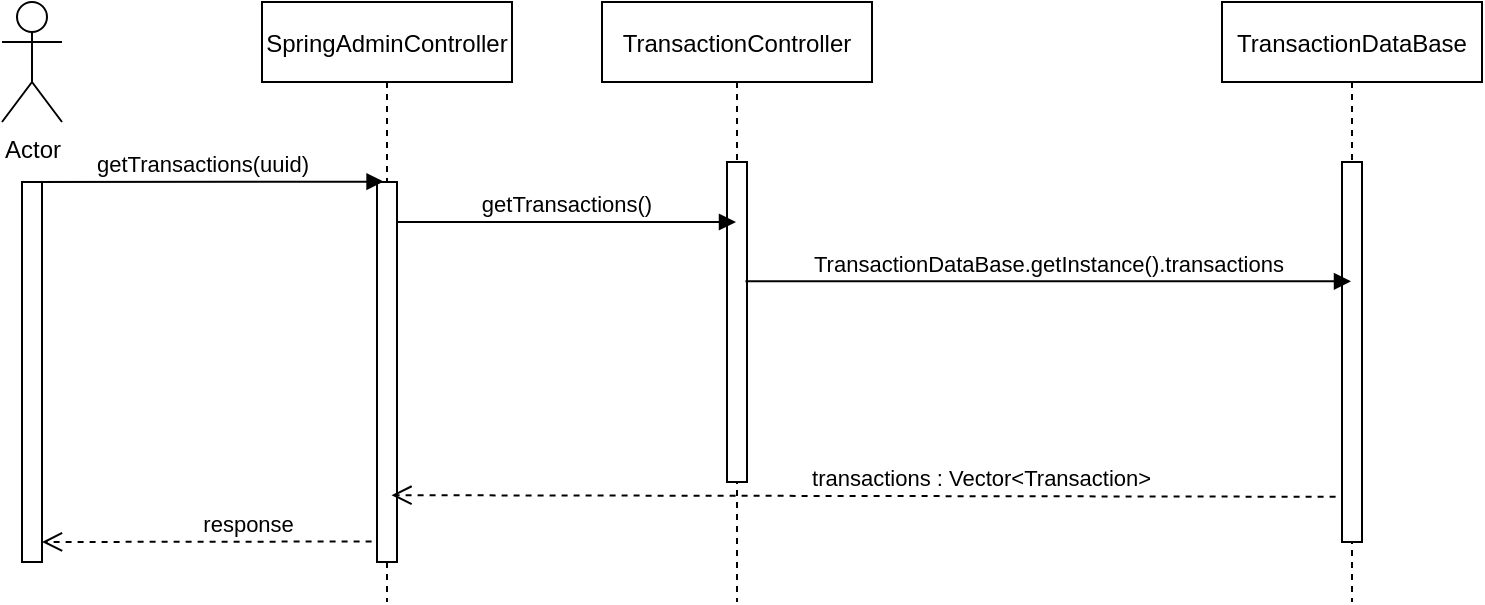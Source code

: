 <mxfile version="20.7.4" type="device"><diagram id="kgpKYQtTHZ0yAKxKKP6v" name="Page-1"><mxGraphModel dx="1050" dy="573" grid="1" gridSize="10" guides="1" tooltips="1" connect="1" arrows="1" fold="1" page="1" pageScale="1" pageWidth="850" pageHeight="1100" math="0" shadow="0"><root><mxCell id="0"/><mxCell id="1" parent="0"/><mxCell id="jz1mCFUGLvXfh3uABHiO-1" value="SpringAdminController" style="shape=umlLifeline;perimeter=lifelinePerimeter;container=1;collapsible=0;recursiveResize=0;rounded=0;shadow=0;strokeWidth=1;" vertex="1" parent="1"><mxGeometry x="150" y="80" width="125" height="300" as="geometry"/></mxCell><mxCell id="jz1mCFUGLvXfh3uABHiO-2" value="" style="points=[];perimeter=orthogonalPerimeter;rounded=0;shadow=0;strokeWidth=1;" vertex="1" parent="jz1mCFUGLvXfh3uABHiO-1"><mxGeometry x="57.5" y="90" width="10" height="190" as="geometry"/></mxCell><mxCell id="jz1mCFUGLvXfh3uABHiO-3" value="TransactionController" style="shape=umlLifeline;perimeter=lifelinePerimeter;container=1;collapsible=0;recursiveResize=0;rounded=0;shadow=0;strokeWidth=1;" vertex="1" parent="1"><mxGeometry x="320" y="80" width="135" height="300" as="geometry"/></mxCell><mxCell id="jz1mCFUGLvXfh3uABHiO-4" value="" style="points=[];perimeter=orthogonalPerimeter;rounded=0;shadow=0;strokeWidth=1;" vertex="1" parent="jz1mCFUGLvXfh3uABHiO-3"><mxGeometry x="62.5" y="80" width="10" height="160" as="geometry"/></mxCell><mxCell id="jz1mCFUGLvXfh3uABHiO-5" value="transactions : Vector&lt;Transaction&gt;" style="verticalAlign=bottom;endArrow=open;dashed=1;endSize=8;exitX=-0.32;exitY=0.881;shadow=0;strokeWidth=1;exitDx=0;exitDy=0;exitPerimeter=0;entryX=0.518;entryY=0.822;entryDx=0;entryDy=0;entryPerimeter=0;" edge="1" parent="1" source="jz1mCFUGLvXfh3uABHiO-11" target="jz1mCFUGLvXfh3uABHiO-1"><mxGeometry x="-0.251" relative="1" as="geometry"><mxPoint x="320" y="236" as="targetPoint"/><mxPoint as="offset"/><mxPoint x="862.54" y="338.72" as="sourcePoint"/></mxGeometry></mxCell><mxCell id="jz1mCFUGLvXfh3uABHiO-6" value="getTransactions()" style="verticalAlign=bottom;endArrow=block;shadow=0;strokeWidth=1;" edge="1" parent="1" source="jz1mCFUGLvXfh3uABHiO-2" target="jz1mCFUGLvXfh3uABHiO-3"><mxGeometry relative="1" as="geometry"><mxPoint x="320" y="160" as="sourcePoint"/><Array as="points"><mxPoint x="340" y="190"/></Array></mxGeometry></mxCell><mxCell id="jz1mCFUGLvXfh3uABHiO-7" value="Actor" style="shape=umlActor;verticalLabelPosition=bottom;verticalAlign=top;html=1;outlineConnect=0;" vertex="1" parent="1"><mxGeometry x="20" y="80" width="30" height="60" as="geometry"/></mxCell><mxCell id="jz1mCFUGLvXfh3uABHiO-8" value="" style="points=[];perimeter=orthogonalPerimeter;rounded=0;shadow=0;strokeWidth=1;" vertex="1" parent="1"><mxGeometry x="30" y="170" width="10" height="190" as="geometry"/></mxCell><mxCell id="jz1mCFUGLvXfh3uABHiO-9" value="getTransactions(uuid)" style="verticalAlign=bottom;endArrow=block;entryX=0.328;entryY=-0.001;shadow=0;strokeWidth=1;entryDx=0;entryDy=0;entryPerimeter=0;" edge="1" parent="1" target="jz1mCFUGLvXfh3uABHiO-2"><mxGeometry relative="1" as="geometry"><mxPoint x="30" y="170.0" as="sourcePoint"/><mxPoint x="200" y="170.0" as="targetPoint"/></mxGeometry></mxCell><mxCell id="jz1mCFUGLvXfh3uABHiO-10" value="TransactionDataBase" style="shape=umlLifeline;perimeter=lifelinePerimeter;container=1;collapsible=0;recursiveResize=0;rounded=0;shadow=0;strokeWidth=1;" vertex="1" parent="1"><mxGeometry x="630" y="80" width="130" height="300" as="geometry"/></mxCell><mxCell id="jz1mCFUGLvXfh3uABHiO-11" value="" style="points=[];perimeter=orthogonalPerimeter;rounded=0;shadow=0;strokeWidth=1;" vertex="1" parent="jz1mCFUGLvXfh3uABHiO-10"><mxGeometry x="60" y="80" width="10" height="190" as="geometry"/></mxCell><mxCell id="jz1mCFUGLvXfh3uABHiO-12" value="TransactionDataBase.getInstance().transactions" style="html=1;verticalAlign=bottom;endArrow=block;rounded=0;exitX=0.923;exitY=0.373;exitDx=0;exitDy=0;exitPerimeter=0;" edge="1" parent="1" source="jz1mCFUGLvXfh3uABHiO-4" target="jz1mCFUGLvXfh3uABHiO-10"><mxGeometry width="80" relative="1" as="geometry"><mxPoint x="400" y="220" as="sourcePoint"/><mxPoint x="470" y="220" as="targetPoint"/></mxGeometry></mxCell><mxCell id="jz1mCFUGLvXfh3uABHiO-18" value="response" style="verticalAlign=bottom;endArrow=open;dashed=1;endSize=8;exitX=-0.27;exitY=0.946;shadow=0;strokeWidth=1;exitDx=0;exitDy=0;exitPerimeter=0;" edge="1" parent="1" source="jz1mCFUGLvXfh3uABHiO-2"><mxGeometry x="-0.251" relative="1" as="geometry"><mxPoint x="40" y="350" as="targetPoint"/><mxPoint as="offset"/><mxPoint x="202.05" y="350.79" as="sourcePoint"/></mxGeometry></mxCell></root></mxGraphModel></diagram></mxfile>